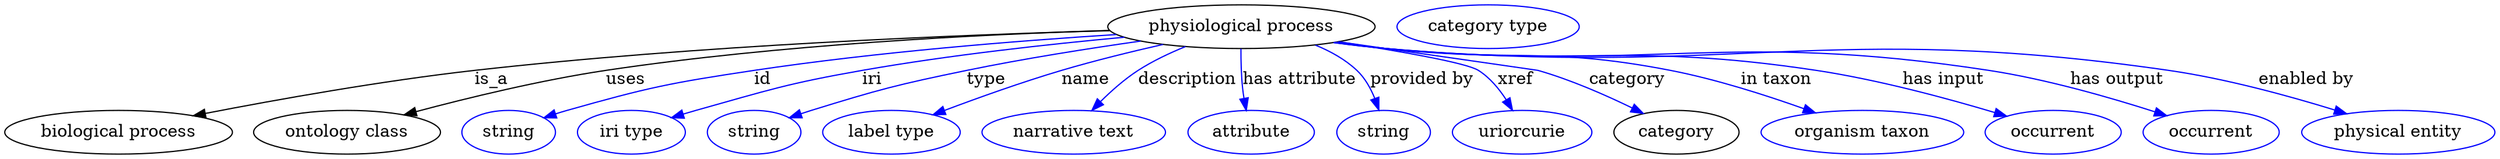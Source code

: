 digraph {
	graph [bb="0,0,2045.9,123"];
	node [label="\N"];
	"physiological process"	[height=0.5,
		label="physiological process",
		pos="1015.6,105",
		width=3.0511];
	"biological process"	[height=0.5,
		pos="93.592,18",
		width=2.5998];
	"physiological process" -> "biological process"	[label=is_a,
		lp="400.59,61.5",
		pos="e,155.32,31.631 907.6,101.71 782.05,98.191 568.77,89.546 386.59,69 310.61,60.431 224.42,45.03 165.3,33.577"];
	"ontology class"	[height=0.5,
		pos="281.59,18",
		width=2.1304];
	"physiological process" -> "ontology class"	[label=uses,
		lp="512.09,61.5",
		pos="e,328.76,32.351 907.23,101.82 801.66,98.499 636.87,90.116 495.59,69 441.68,60.942 381.29,46.305 338.44,34.942"];
	id	[color=blue,
		height=0.5,
		label=string,
		pos="414.59,18",
		width=1.0652];
	"physiological process" -> id	[color=blue,
		label=id,
		lp="624.59,61.5",
		pos="e,443.59,29.954 912.94,98.426 832.32,93.218 717.4,83.956 617.59,69 547.94,58.562 530.38,55.131 462.59,36 459.49,35.124 456.29,34.151 \
453.09,33.129",
		style=solid];
	iri	[color=blue,
		height=0.5,
		label="iri type",
		pos="515.59,18",
		width=1.2277];
	"physiological process" -> iri	[color=blue,
		label=iri,
		lp="714.59,61.5",
		pos="e,548.9,29.879 919.46,96.195 858.25,90.466 777.44,81.496 706.59,69 644.91,58.121 629.94,52.747 569.59,36 566.02,35.009 562.33,33.941 \
558.63,32.84",
		style=solid];
	type	[color=blue,
		height=0.5,
		label=string,
		pos="616.59,18",
		width=1.0652];
	"physiological process" -> type	[color=blue,
		label=type,
		lp="806.59,61.5",
		pos="e,645.53,29.944 932.68,93.123 890.04,87.019 837.33,78.683 790.59,69 733.49,57.17 719.29,53.27 663.59,36 660.83,35.145 658,34.225 \
655.15,33.271",
		style=solid];
	name	[color=blue,
		height=0.5,
		label="label type",
		pos="729.59,18",
		width=1.5707];
	"physiological process" -> name	[color=blue,
		label=name,
		lp="888.59,61.5",
		pos="e,763.51,32.403 951.51,90.376 925.59,84.443 895.49,77.014 868.59,69 836.19,59.349 800.31,46.381 773.12,36.07",
		style=solid];
	description	[color=blue,
		height=0.5,
		label="narrative text",
		pos="879.59,18",
		width=2.0943];
	"physiological process" -> description	[color=blue,
		label=description,
		lp="971.09,61.5",
		pos="e,893.85,36.011 968.97,88.554 956.02,83.284 942.32,76.732 930.59,69 919.86,61.925 909.46,52.383 900.88,43.532",
		style=solid];
	"has attribute"	[color=blue,
		height=0.5,
		label=attribute,
		pos="1024.6,18",
		width=1.4443];
	"physiological process" -> "has attribute"	[color=blue,
		label="has attribute",
		lp="1063.6,61.5",
		pos="e,1020,35.966 1015.1,86.814 1015,77.14 1015.3,64.858 1016.6,54 1016.9,51.309 1017.4,48.522 1017.9,45.749",
		style=solid];
	"provided by"	[color=blue,
		height=0.5,
		label=string,
		pos="1132.6,18",
		width=1.0652];
	"physiological process" -> "provided by"	[color=blue,
		label="provided by",
		lp="1164.1,61.5",
		pos="e,1128.7,36.312 1076.5,89.795 1088.9,84.774 1101,78.03 1110.6,69 1117.2,62.743 1122,54.117 1125.4,45.79",
		style=solid];
	xref	[color=blue,
		height=0.5,
		label=uriorcurie,
		pos="1246.6,18",
		width=1.5887];
	"physiological process" -> xref	[color=blue,
		label=xref,
		lp="1241.1,61.5",
		pos="e,1238.7,36.061 1095.3,92.578 1144.7,85.002 1200.6,75.325 1210.6,69 1220,63.099 1227.6,53.797 1233.5,44.808",
		style=solid];
	category	[height=0.5,
		pos="1373.6,18",
		width=1.4263];
	"physiological process" -> category	[color=blue,
		label=category,
		lp="1333.1,61.5",
		pos="e,1346.3,33.503 1095.3,92.603 1166.3,82.443 1259.1,69.145 1259.6,69 1286.4,61.356 1315.1,48.731 1337,38.079",
		style=solid];
	"in taxon"	[color=blue,
		height=0.5,
		label="organism taxon",
		pos="1526.6,18",
		width=2.3109];
	"physiological process" -> "in taxon"	[color=blue,
		label="in taxon",
		lp="1455.6,61.5",
		pos="e,1488,33.976 1093,92.203 1106.8,90.305 1121.1,88.48 1134.6,87 1238.3,75.618 1266.2,88.866 1368.6,69 1406.2,61.707 1447.4,48.482 \
1478.3,37.465",
		style=solid];
	"has input"	[color=blue,
		height=0.5,
		label=occurrent,
		pos="1683.6,18",
		width=1.5526];
	"physiological process" -> "has input"	[color=blue,
		label="has input",
		lp="1593.1,61.5",
		pos="e,1645.2,31.302 1092,92.04 1106.1,90.124 1120.8,88.335 1134.6,87 1291.4,71.845 1332.8,92.495 1488.6,69 1539.5,61.328 1596.3,45.95 \
1635.4,34.263",
		style=solid];
	"has output"	[color=blue,
		height=0.5,
		label=occurrent,
		pos="1813.6,18",
		width=1.5526];
	"physiological process" -> "has output"	[color=blue,
		label="has output",
		lp="1736.1,61.5",
		pos="e,1777,31.692 1091.6,91.918 1105.9,90.001 1120.7,88.244 1134.6,87 1354.3,67.375 1412.5,102.29 1630.6,69 1677.9,61.776 1730.5,46.639 \
1767.1,34.902",
		style=solid];
	"enabled by"	[color=blue,
		height=0.5,
		label="physical entity",
		pos="1966.6,18",
		width=2.2026];
	"physiological process" -> "enabled by"	[color=blue,
		label="enabled by",
		lp="1892.1,61.5",
		pos="e,1924.2,33.287 1091,91.909 1105.4,89.967 1120.5,88.204 1134.6,87 1419.9,62.714 1495.2,110.07 1778.6,69 1825.4,62.218 1877.2,47.902 \
1914.6,36.319",
		style=solid];
	"named thing_category"	[color=blue,
		height=0.5,
		label="category type",
		pos="1218.6,105",
		width=2.0762];
}
